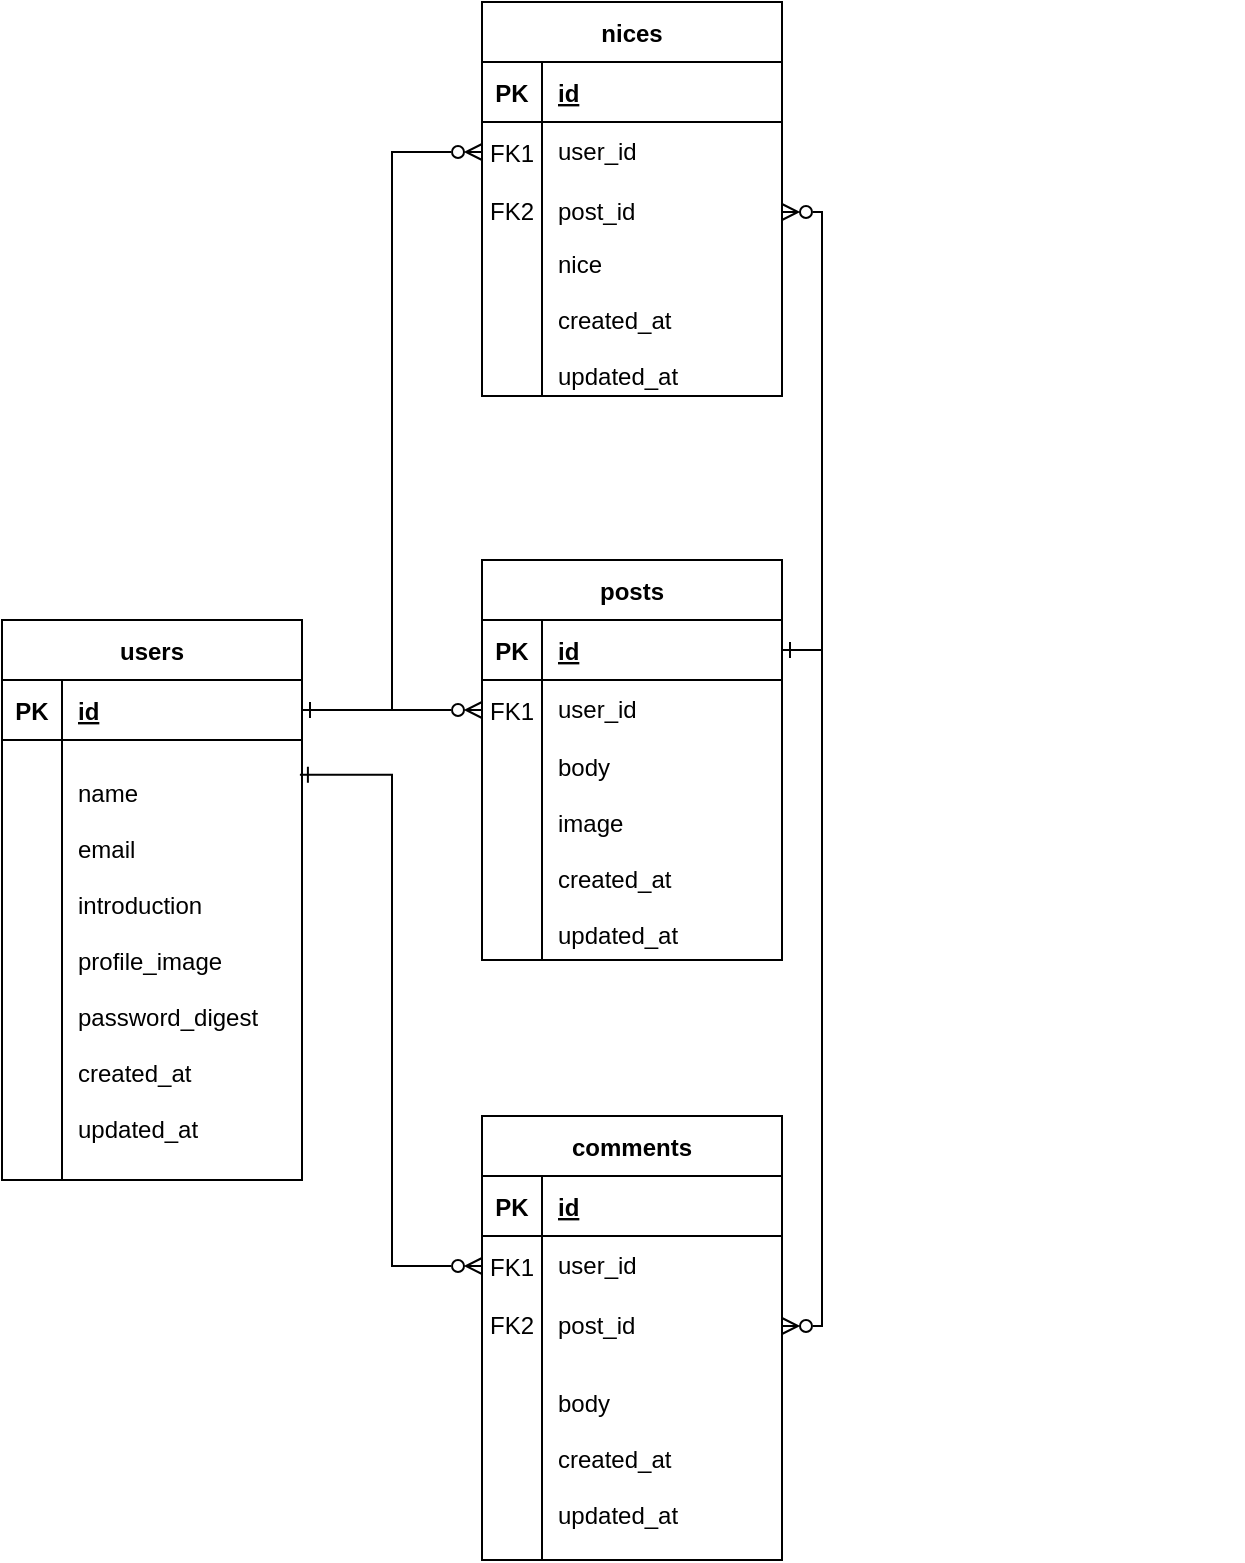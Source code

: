 <mxfile version="22.1.7" type="github">
  <diagram id="R2lEEEUBdFMjLlhIrx00" name="Page-1">
    <mxGraphModel dx="925" dy="1773" grid="1" gridSize="10" guides="1" tooltips="1" connect="1" arrows="1" fold="1" page="1" pageScale="1" pageWidth="850" pageHeight="1100" math="0" shadow="0" extFonts="Permanent Marker^https://fonts.googleapis.com/css?family=Permanent+Marker">
      <root>
        <mxCell id="0" />
        <mxCell id="1" parent="0" />
        <mxCell id="C-vyLk0tnHw3VtMMgP7b-23" value="users" style="shape=table;startSize=30;container=1;collapsible=1;childLayout=tableLayout;fixedRows=1;rowLines=0;fontStyle=1;align=center;resizeLast=1;" parent="1" vertex="1">
          <mxGeometry x="40" y="300" width="150" height="280" as="geometry">
            <mxRectangle x="100" y="180" width="100" height="30" as="alternateBounds" />
          </mxGeometry>
        </mxCell>
        <mxCell id="C-vyLk0tnHw3VtMMgP7b-24" value="" style="shape=partialRectangle;collapsible=0;dropTarget=0;pointerEvents=0;fillColor=none;points=[[0,0.5],[1,0.5]];portConstraint=eastwest;top=0;left=0;right=0;bottom=1;" parent="C-vyLk0tnHw3VtMMgP7b-23" vertex="1">
          <mxGeometry y="30" width="150" height="30" as="geometry" />
        </mxCell>
        <mxCell id="C-vyLk0tnHw3VtMMgP7b-25" value="PK" style="shape=partialRectangle;overflow=hidden;connectable=0;fillColor=none;top=0;left=0;bottom=0;right=0;fontStyle=1;" parent="C-vyLk0tnHw3VtMMgP7b-24" vertex="1">
          <mxGeometry width="30" height="30" as="geometry">
            <mxRectangle width="30" height="30" as="alternateBounds" />
          </mxGeometry>
        </mxCell>
        <mxCell id="C-vyLk0tnHw3VtMMgP7b-26" value="id" style="shape=partialRectangle;overflow=hidden;connectable=0;fillColor=none;top=0;left=0;bottom=0;right=0;align=left;spacingLeft=6;fontStyle=5;" parent="C-vyLk0tnHw3VtMMgP7b-24" vertex="1">
          <mxGeometry x="30" width="120" height="30" as="geometry">
            <mxRectangle width="120" height="30" as="alternateBounds" />
          </mxGeometry>
        </mxCell>
        <mxCell id="C-vyLk0tnHw3VtMMgP7b-27" value="" style="shape=partialRectangle;collapsible=0;dropTarget=0;pointerEvents=0;fillColor=none;points=[[0,0.5],[1,0.5]];portConstraint=eastwest;top=0;left=0;right=0;bottom=0;" parent="C-vyLk0tnHw3VtMMgP7b-23" vertex="1">
          <mxGeometry y="60" width="150" height="220" as="geometry" />
        </mxCell>
        <mxCell id="C-vyLk0tnHw3VtMMgP7b-28" value="" style="shape=partialRectangle;overflow=hidden;connectable=0;fillColor=none;top=0;left=0;bottom=0;right=0;" parent="C-vyLk0tnHw3VtMMgP7b-27" vertex="1">
          <mxGeometry width="30" height="220" as="geometry">
            <mxRectangle width="30" height="220" as="alternateBounds" />
          </mxGeometry>
        </mxCell>
        <mxCell id="C-vyLk0tnHw3VtMMgP7b-29" value="name&#xa;&#xa;email&#xa;&#xa;introduction&#xa;&#xa;profile_image&#xa;&#xa;password_digest&#xa;&#xa;created_at&#xa;&#xa;updated_at" style="shape=partialRectangle;overflow=hidden;connectable=0;fillColor=none;top=0;left=0;bottom=0;right=0;align=left;spacingLeft=6;" parent="C-vyLk0tnHw3VtMMgP7b-27" vertex="1">
          <mxGeometry x="30" width="120" height="220" as="geometry">
            <mxRectangle width="120" height="220" as="alternateBounds" />
          </mxGeometry>
        </mxCell>
        <mxCell id="KqRoHBeRwwY0jUVWP0CH-3" value="posts" style="shape=table;startSize=30;container=1;collapsible=1;childLayout=tableLayout;fixedRows=1;rowLines=0;fontStyle=1;align=center;resizeLast=1;" vertex="1" parent="1">
          <mxGeometry x="280" y="270" width="150" height="200" as="geometry">
            <mxRectangle x="100" y="180" width="100" height="30" as="alternateBounds" />
          </mxGeometry>
        </mxCell>
        <mxCell id="KqRoHBeRwwY0jUVWP0CH-4" value="" style="shape=partialRectangle;collapsible=0;dropTarget=0;pointerEvents=0;fillColor=none;points=[[0,0.5],[1,0.5]];portConstraint=eastwest;top=0;left=0;right=0;bottom=1;" vertex="1" parent="KqRoHBeRwwY0jUVWP0CH-3">
          <mxGeometry y="30" width="150" height="30" as="geometry" />
        </mxCell>
        <mxCell id="KqRoHBeRwwY0jUVWP0CH-5" value="PK" style="shape=partialRectangle;overflow=hidden;connectable=0;fillColor=none;top=0;left=0;bottom=0;right=0;fontStyle=1;" vertex="1" parent="KqRoHBeRwwY0jUVWP0CH-4">
          <mxGeometry width="30" height="30" as="geometry">
            <mxRectangle width="30" height="30" as="alternateBounds" />
          </mxGeometry>
        </mxCell>
        <mxCell id="KqRoHBeRwwY0jUVWP0CH-6" value="id" style="shape=partialRectangle;overflow=hidden;connectable=0;fillColor=none;top=0;left=0;bottom=0;right=0;align=left;spacingLeft=6;fontStyle=5;" vertex="1" parent="KqRoHBeRwwY0jUVWP0CH-4">
          <mxGeometry x="30" width="120" height="30" as="geometry">
            <mxRectangle width="120" height="30" as="alternateBounds" />
          </mxGeometry>
        </mxCell>
        <mxCell id="KqRoHBeRwwY0jUVWP0CH-13" value="" style="shape=tableRow;horizontal=0;startSize=0;swimlaneHead=0;swimlaneBody=0;fillColor=none;collapsible=0;dropTarget=0;points=[[0,0.5],[1,0.5]];portConstraint=eastwest;top=0;left=0;right=0;bottom=0;" vertex="1" parent="KqRoHBeRwwY0jUVWP0CH-3">
          <mxGeometry y="60" width="150" height="30" as="geometry" />
        </mxCell>
        <mxCell id="KqRoHBeRwwY0jUVWP0CH-14" value="FK1" style="shape=partialRectangle;connectable=0;fillColor=none;top=0;left=0;bottom=0;right=0;editable=1;overflow=hidden;perimeterSpacing=0;" vertex="1" parent="KqRoHBeRwwY0jUVWP0CH-13">
          <mxGeometry width="30" height="30" as="geometry">
            <mxRectangle width="30" height="30" as="alternateBounds" />
          </mxGeometry>
        </mxCell>
        <mxCell id="KqRoHBeRwwY0jUVWP0CH-15" value="user_id" style="shape=partialRectangle;connectable=0;fillColor=none;top=0;left=0;bottom=0;right=0;align=left;spacingLeft=6;overflow=hidden;whiteSpace=wrap;strokeColor=default;perimeterSpacing=0;" vertex="1" parent="KqRoHBeRwwY0jUVWP0CH-13">
          <mxGeometry x="30" width="120" height="30" as="geometry">
            <mxRectangle width="120" height="30" as="alternateBounds" />
          </mxGeometry>
        </mxCell>
        <mxCell id="KqRoHBeRwwY0jUVWP0CH-7" value="" style="shape=partialRectangle;collapsible=0;dropTarget=0;pointerEvents=0;fillColor=none;points=[[0,0.5],[1,0.5]];portConstraint=eastwest;top=0;left=0;right=0;bottom=0;" vertex="1" parent="KqRoHBeRwwY0jUVWP0CH-3">
          <mxGeometry y="90" width="150" height="110" as="geometry" />
        </mxCell>
        <mxCell id="KqRoHBeRwwY0jUVWP0CH-8" value="" style="shape=partialRectangle;overflow=hidden;connectable=0;fillColor=none;top=0;left=0;bottom=0;right=0;" vertex="1" parent="KqRoHBeRwwY0jUVWP0CH-7">
          <mxGeometry width="30" height="110" as="geometry">
            <mxRectangle width="30" height="110" as="alternateBounds" />
          </mxGeometry>
        </mxCell>
        <mxCell id="KqRoHBeRwwY0jUVWP0CH-9" value="body&#xa;&#xa;image&#xa;&#xa;created_at&#xa;&#xa;updated_at" style="shape=partialRectangle;overflow=hidden;connectable=0;fillColor=none;top=0;left=0;bottom=0;right=0;align=left;spacingLeft=6;" vertex="1" parent="KqRoHBeRwwY0jUVWP0CH-7">
          <mxGeometry x="30" width="120" height="110" as="geometry">
            <mxRectangle width="120" height="110" as="alternateBounds" />
          </mxGeometry>
        </mxCell>
        <mxCell id="KqRoHBeRwwY0jUVWP0CH-24" style="edgeStyle=orthogonalEdgeStyle;rounded=0;orthogonalLoop=1;jettySize=auto;html=1;exitX=1;exitY=0.5;exitDx=0;exitDy=0;entryX=0;entryY=0.5;entryDx=0;entryDy=0;endArrow=ERzeroToMany;endFill=0;startArrow=ERone;startFill=0;" edge="1" parent="1" source="C-vyLk0tnHw3VtMMgP7b-24" target="KqRoHBeRwwY0jUVWP0CH-13">
          <mxGeometry relative="1" as="geometry" />
        </mxCell>
        <mxCell id="KqRoHBeRwwY0jUVWP0CH-25" value="comments" style="shape=table;startSize=30;container=1;collapsible=1;childLayout=tableLayout;fixedRows=1;rowLines=0;fontStyle=1;align=center;resizeLast=1;" vertex="1" parent="1">
          <mxGeometry x="280" y="548" width="150" height="222" as="geometry">
            <mxRectangle x="100" y="180" width="100" height="30" as="alternateBounds" />
          </mxGeometry>
        </mxCell>
        <mxCell id="KqRoHBeRwwY0jUVWP0CH-26" value="" style="shape=partialRectangle;collapsible=0;dropTarget=0;pointerEvents=0;fillColor=none;points=[[0,0.5],[1,0.5]];portConstraint=eastwest;top=0;left=0;right=0;bottom=1;" vertex="1" parent="KqRoHBeRwwY0jUVWP0CH-25">
          <mxGeometry y="30" width="150" height="30" as="geometry" />
        </mxCell>
        <mxCell id="KqRoHBeRwwY0jUVWP0CH-27" value="PK" style="shape=partialRectangle;overflow=hidden;connectable=0;fillColor=none;top=0;left=0;bottom=0;right=0;fontStyle=1;" vertex="1" parent="KqRoHBeRwwY0jUVWP0CH-26">
          <mxGeometry width="30" height="30" as="geometry">
            <mxRectangle width="30" height="30" as="alternateBounds" />
          </mxGeometry>
        </mxCell>
        <mxCell id="KqRoHBeRwwY0jUVWP0CH-28" value="id" style="shape=partialRectangle;overflow=hidden;connectable=0;fillColor=none;top=0;left=0;bottom=0;right=0;align=left;spacingLeft=6;fontStyle=5;" vertex="1" parent="KqRoHBeRwwY0jUVWP0CH-26">
          <mxGeometry x="30" width="120" height="30" as="geometry">
            <mxRectangle width="120" height="30" as="alternateBounds" />
          </mxGeometry>
        </mxCell>
        <mxCell id="KqRoHBeRwwY0jUVWP0CH-29" value="" style="shape=tableRow;horizontal=0;startSize=0;swimlaneHead=0;swimlaneBody=0;fillColor=none;collapsible=0;dropTarget=0;points=[[0,0.5],[1,0.5]];portConstraint=eastwest;top=0;left=0;right=0;bottom=0;" vertex="1" parent="KqRoHBeRwwY0jUVWP0CH-25">
          <mxGeometry y="60" width="150" height="30" as="geometry" />
        </mxCell>
        <mxCell id="KqRoHBeRwwY0jUVWP0CH-30" value="FK1" style="shape=partialRectangle;connectable=0;fillColor=none;top=0;left=0;bottom=0;right=0;editable=1;overflow=hidden;perimeterSpacing=0;" vertex="1" parent="KqRoHBeRwwY0jUVWP0CH-29">
          <mxGeometry width="30" height="30" as="geometry">
            <mxRectangle width="30" height="30" as="alternateBounds" />
          </mxGeometry>
        </mxCell>
        <mxCell id="KqRoHBeRwwY0jUVWP0CH-31" value="user_id" style="shape=partialRectangle;connectable=0;fillColor=none;top=0;left=0;bottom=0;right=0;align=left;spacingLeft=6;overflow=hidden;whiteSpace=wrap;strokeColor=default;perimeterSpacing=0;" vertex="1" parent="KqRoHBeRwwY0jUVWP0CH-29">
          <mxGeometry x="30" width="120" height="30" as="geometry">
            <mxRectangle width="120" height="30" as="alternateBounds" />
          </mxGeometry>
        </mxCell>
        <mxCell id="KqRoHBeRwwY0jUVWP0CH-37" value="" style="shape=tableRow;horizontal=0;startSize=0;swimlaneHead=0;swimlaneBody=0;fillColor=none;collapsible=0;dropTarget=0;points=[[0,0.5],[1,0.5]];portConstraint=eastwest;top=0;left=0;right=0;bottom=0;" vertex="1" parent="KqRoHBeRwwY0jUVWP0CH-25">
          <mxGeometry y="90" width="150" height="30" as="geometry" />
        </mxCell>
        <mxCell id="KqRoHBeRwwY0jUVWP0CH-38" value="FK2" style="shape=partialRectangle;connectable=0;fillColor=none;top=0;left=0;bottom=0;right=0;fontStyle=0;overflow=hidden;whiteSpace=wrap;html=1;" vertex="1" parent="KqRoHBeRwwY0jUVWP0CH-37">
          <mxGeometry width="30" height="30" as="geometry">
            <mxRectangle width="30" height="30" as="alternateBounds" />
          </mxGeometry>
        </mxCell>
        <mxCell id="KqRoHBeRwwY0jUVWP0CH-39" value="post_id" style="shape=partialRectangle;connectable=0;fillColor=none;top=0;left=0;bottom=0;right=0;align=left;spacingLeft=6;fontStyle=0;overflow=hidden;whiteSpace=wrap;html=1;" vertex="1" parent="KqRoHBeRwwY0jUVWP0CH-37">
          <mxGeometry x="30" width="120" height="30" as="geometry">
            <mxRectangle width="120" height="30" as="alternateBounds" />
          </mxGeometry>
        </mxCell>
        <mxCell id="KqRoHBeRwwY0jUVWP0CH-32" value="" style="shape=partialRectangle;collapsible=0;dropTarget=0;pointerEvents=0;fillColor=none;points=[[0,0.5],[1,0.5]];portConstraint=eastwest;top=0;left=0;right=0;bottom=0;" vertex="1" parent="KqRoHBeRwwY0jUVWP0CH-25">
          <mxGeometry y="120" width="150" height="102" as="geometry" />
        </mxCell>
        <mxCell id="KqRoHBeRwwY0jUVWP0CH-33" value="" style="shape=partialRectangle;overflow=hidden;connectable=0;fillColor=none;top=0;left=0;bottom=0;right=0;" vertex="1" parent="KqRoHBeRwwY0jUVWP0CH-32">
          <mxGeometry width="30" height="102" as="geometry">
            <mxRectangle width="30" height="102" as="alternateBounds" />
          </mxGeometry>
        </mxCell>
        <mxCell id="KqRoHBeRwwY0jUVWP0CH-34" value="body&#xa;&#xa;created_at&#xa;&#xa;updated_at" style="shape=partialRectangle;overflow=hidden;connectable=0;fillColor=none;top=0;left=0;bottom=0;right=0;align=left;spacingLeft=6;" vertex="1" parent="KqRoHBeRwwY0jUVWP0CH-32">
          <mxGeometry x="30" width="120" height="102" as="geometry">
            <mxRectangle width="120" height="102" as="alternateBounds" />
          </mxGeometry>
        </mxCell>
        <mxCell id="KqRoHBeRwwY0jUVWP0CH-41" style="edgeStyle=orthogonalEdgeStyle;rounded=0;orthogonalLoop=1;jettySize=auto;html=1;exitX=0.993;exitY=0.079;exitDx=0;exitDy=0;entryX=0;entryY=0.5;entryDx=0;entryDy=0;endArrow=ERzeroToMany;endFill=0;startArrow=ERone;startFill=0;exitPerimeter=0;" edge="1" parent="1" source="C-vyLk0tnHw3VtMMgP7b-27" target="KqRoHBeRwwY0jUVWP0CH-29">
          <mxGeometry relative="1" as="geometry">
            <mxPoint x="200" y="125" as="sourcePoint" />
            <mxPoint x="290" y="125" as="targetPoint" />
          </mxGeometry>
        </mxCell>
        <mxCell id="KqRoHBeRwwY0jUVWP0CH-49" value="nices" style="shape=table;startSize=30;container=1;collapsible=1;childLayout=tableLayout;fixedRows=1;rowLines=0;fontStyle=1;align=center;resizeLast=1;" vertex="1" parent="1">
          <mxGeometry x="280" y="-9" width="150" height="197" as="geometry">
            <mxRectangle x="100" y="180" width="100" height="30" as="alternateBounds" />
          </mxGeometry>
        </mxCell>
        <mxCell id="KqRoHBeRwwY0jUVWP0CH-50" value="" style="shape=partialRectangle;collapsible=0;dropTarget=0;pointerEvents=0;fillColor=none;points=[[0,0.5],[1,0.5]];portConstraint=eastwest;top=0;left=0;right=0;bottom=1;" vertex="1" parent="KqRoHBeRwwY0jUVWP0CH-49">
          <mxGeometry y="30" width="150" height="30" as="geometry" />
        </mxCell>
        <mxCell id="KqRoHBeRwwY0jUVWP0CH-51" value="PK" style="shape=partialRectangle;overflow=hidden;connectable=0;fillColor=none;top=0;left=0;bottom=0;right=0;fontStyle=1;" vertex="1" parent="KqRoHBeRwwY0jUVWP0CH-50">
          <mxGeometry width="30" height="30" as="geometry">
            <mxRectangle width="30" height="30" as="alternateBounds" />
          </mxGeometry>
        </mxCell>
        <mxCell id="KqRoHBeRwwY0jUVWP0CH-52" value="id" style="shape=partialRectangle;overflow=hidden;connectable=0;fillColor=none;top=0;left=0;bottom=0;right=0;align=left;spacingLeft=6;fontStyle=5;" vertex="1" parent="KqRoHBeRwwY0jUVWP0CH-50">
          <mxGeometry x="30" width="120" height="30" as="geometry">
            <mxRectangle width="120" height="30" as="alternateBounds" />
          </mxGeometry>
        </mxCell>
        <mxCell id="KqRoHBeRwwY0jUVWP0CH-53" value="" style="shape=tableRow;horizontal=0;startSize=0;swimlaneHead=0;swimlaneBody=0;fillColor=none;collapsible=0;dropTarget=0;points=[[0,0.5],[1,0.5]];portConstraint=eastwest;top=0;left=0;right=0;bottom=0;" vertex="1" parent="KqRoHBeRwwY0jUVWP0CH-49">
          <mxGeometry y="60" width="150" height="30" as="geometry" />
        </mxCell>
        <mxCell id="KqRoHBeRwwY0jUVWP0CH-54" value="FK1" style="shape=partialRectangle;connectable=0;fillColor=none;top=0;left=0;bottom=0;right=0;editable=1;overflow=hidden;perimeterSpacing=0;" vertex="1" parent="KqRoHBeRwwY0jUVWP0CH-53">
          <mxGeometry width="30" height="30" as="geometry">
            <mxRectangle width="30" height="30" as="alternateBounds" />
          </mxGeometry>
        </mxCell>
        <mxCell id="KqRoHBeRwwY0jUVWP0CH-55" value="user_id" style="shape=partialRectangle;connectable=0;fillColor=none;top=0;left=0;bottom=0;right=0;align=left;spacingLeft=6;overflow=hidden;whiteSpace=wrap;strokeColor=default;perimeterSpacing=0;" vertex="1" parent="KqRoHBeRwwY0jUVWP0CH-53">
          <mxGeometry x="30" width="120" height="30" as="geometry">
            <mxRectangle width="120" height="30" as="alternateBounds" />
          </mxGeometry>
        </mxCell>
        <mxCell id="KqRoHBeRwwY0jUVWP0CH-61" value="" style="shape=tableRow;horizontal=0;startSize=0;swimlaneHead=0;swimlaneBody=0;fillColor=none;collapsible=0;dropTarget=0;points=[[0,0.5],[1,0.5]];portConstraint=eastwest;top=0;left=0;right=0;bottom=0;" vertex="1" parent="KqRoHBeRwwY0jUVWP0CH-49">
          <mxGeometry y="90" width="150" height="30" as="geometry" />
        </mxCell>
        <mxCell id="KqRoHBeRwwY0jUVWP0CH-62" value="FK2" style="shape=partialRectangle;connectable=0;fillColor=none;top=0;left=0;bottom=0;right=0;fontStyle=0;overflow=hidden;whiteSpace=wrap;html=1;" vertex="1" parent="KqRoHBeRwwY0jUVWP0CH-61">
          <mxGeometry width="30" height="30" as="geometry">
            <mxRectangle width="30" height="30" as="alternateBounds" />
          </mxGeometry>
        </mxCell>
        <mxCell id="KqRoHBeRwwY0jUVWP0CH-63" value="post_id" style="shape=partialRectangle;connectable=0;fillColor=none;top=0;left=0;bottom=0;right=0;align=left;spacingLeft=6;fontStyle=0;overflow=hidden;whiteSpace=wrap;html=1;" vertex="1" parent="KqRoHBeRwwY0jUVWP0CH-61">
          <mxGeometry x="30" width="120" height="30" as="geometry">
            <mxRectangle width="120" height="30" as="alternateBounds" />
          </mxGeometry>
        </mxCell>
        <mxCell id="KqRoHBeRwwY0jUVWP0CH-56" value="" style="shape=partialRectangle;collapsible=0;dropTarget=0;pointerEvents=0;fillColor=none;points=[[0,0.5],[1,0.5]];portConstraint=eastwest;top=0;left=0;right=0;bottom=0;" vertex="1" parent="KqRoHBeRwwY0jUVWP0CH-49">
          <mxGeometry y="120" width="150" height="77" as="geometry" />
        </mxCell>
        <mxCell id="KqRoHBeRwwY0jUVWP0CH-57" value="" style="shape=partialRectangle;overflow=hidden;connectable=0;fillColor=none;top=0;left=0;bottom=0;right=0;" vertex="1" parent="KqRoHBeRwwY0jUVWP0CH-56">
          <mxGeometry width="30" height="77" as="geometry">
            <mxRectangle width="30" height="77" as="alternateBounds" />
          </mxGeometry>
        </mxCell>
        <mxCell id="KqRoHBeRwwY0jUVWP0CH-58" value="nice&#xa;&#xa;created_at&#xa;&#xa;updated_at" style="shape=partialRectangle;overflow=hidden;connectable=0;fillColor=none;top=0;left=0;bottom=0;right=0;align=left;spacingLeft=6;" vertex="1" parent="KqRoHBeRwwY0jUVWP0CH-56">
          <mxGeometry x="30" width="120" height="77" as="geometry">
            <mxRectangle width="120" height="77" as="alternateBounds" />
          </mxGeometry>
        </mxCell>
        <mxCell id="KqRoHBeRwwY0jUVWP0CH-64" value="" style="shape=tableRow;horizontal=0;startSize=0;swimlaneHead=0;swimlaneBody=0;fillColor=none;collapsible=0;dropTarget=0;points=[[0,0.5],[1,0.5]];portConstraint=eastwest;top=0;left=0;right=0;bottom=0;" vertex="1" parent="1">
          <mxGeometry x="510" y="190" width="150" height="30" as="geometry" />
        </mxCell>
        <mxCell id="KqRoHBeRwwY0jUVWP0CH-70" style="edgeStyle=orthogonalEdgeStyle;rounded=0;orthogonalLoop=1;jettySize=auto;html=1;exitX=1;exitY=0.5;exitDx=0;exitDy=0;entryX=0;entryY=0.5;entryDx=0;entryDy=0;endArrow=ERzeroToMany;endFill=0;startArrow=ERone;startFill=0;" edge="1" parent="1" source="C-vyLk0tnHw3VtMMgP7b-24" target="KqRoHBeRwwY0jUVWP0CH-53">
          <mxGeometry relative="1" as="geometry">
            <mxPoint x="200" y="355" as="sourcePoint" />
            <mxPoint x="290" y="355" as="targetPoint" />
          </mxGeometry>
        </mxCell>
        <mxCell id="KqRoHBeRwwY0jUVWP0CH-71" style="edgeStyle=orthogonalEdgeStyle;rounded=0;orthogonalLoop=1;jettySize=auto;html=1;exitX=1;exitY=0.5;exitDx=0;exitDy=0;entryX=1;entryY=0.5;entryDx=0;entryDy=0;endArrow=ERzeroToMany;endFill=0;startArrow=ERone;startFill=0;" edge="1" parent="1" source="KqRoHBeRwwY0jUVWP0CH-4" target="KqRoHBeRwwY0jUVWP0CH-61">
          <mxGeometry relative="1" as="geometry">
            <mxPoint x="480" y="367" as="sourcePoint" />
            <mxPoint x="570" y="20" as="targetPoint" />
          </mxGeometry>
        </mxCell>
        <mxCell id="KqRoHBeRwwY0jUVWP0CH-72" style="edgeStyle=orthogonalEdgeStyle;rounded=0;orthogonalLoop=1;jettySize=auto;html=1;exitX=1;exitY=0.5;exitDx=0;exitDy=0;entryX=1;entryY=0.5;entryDx=0;entryDy=0;endArrow=ERzeroToMany;endFill=0;startArrow=ERone;startFill=0;" edge="1" parent="1" source="KqRoHBeRwwY0jUVWP0CH-4" target="KqRoHBeRwwY0jUVWP0CH-37">
          <mxGeometry relative="1" as="geometry">
            <mxPoint x="440" y="325" as="sourcePoint" />
            <mxPoint x="440" y="106" as="targetPoint" />
          </mxGeometry>
        </mxCell>
      </root>
    </mxGraphModel>
  </diagram>
</mxfile>
